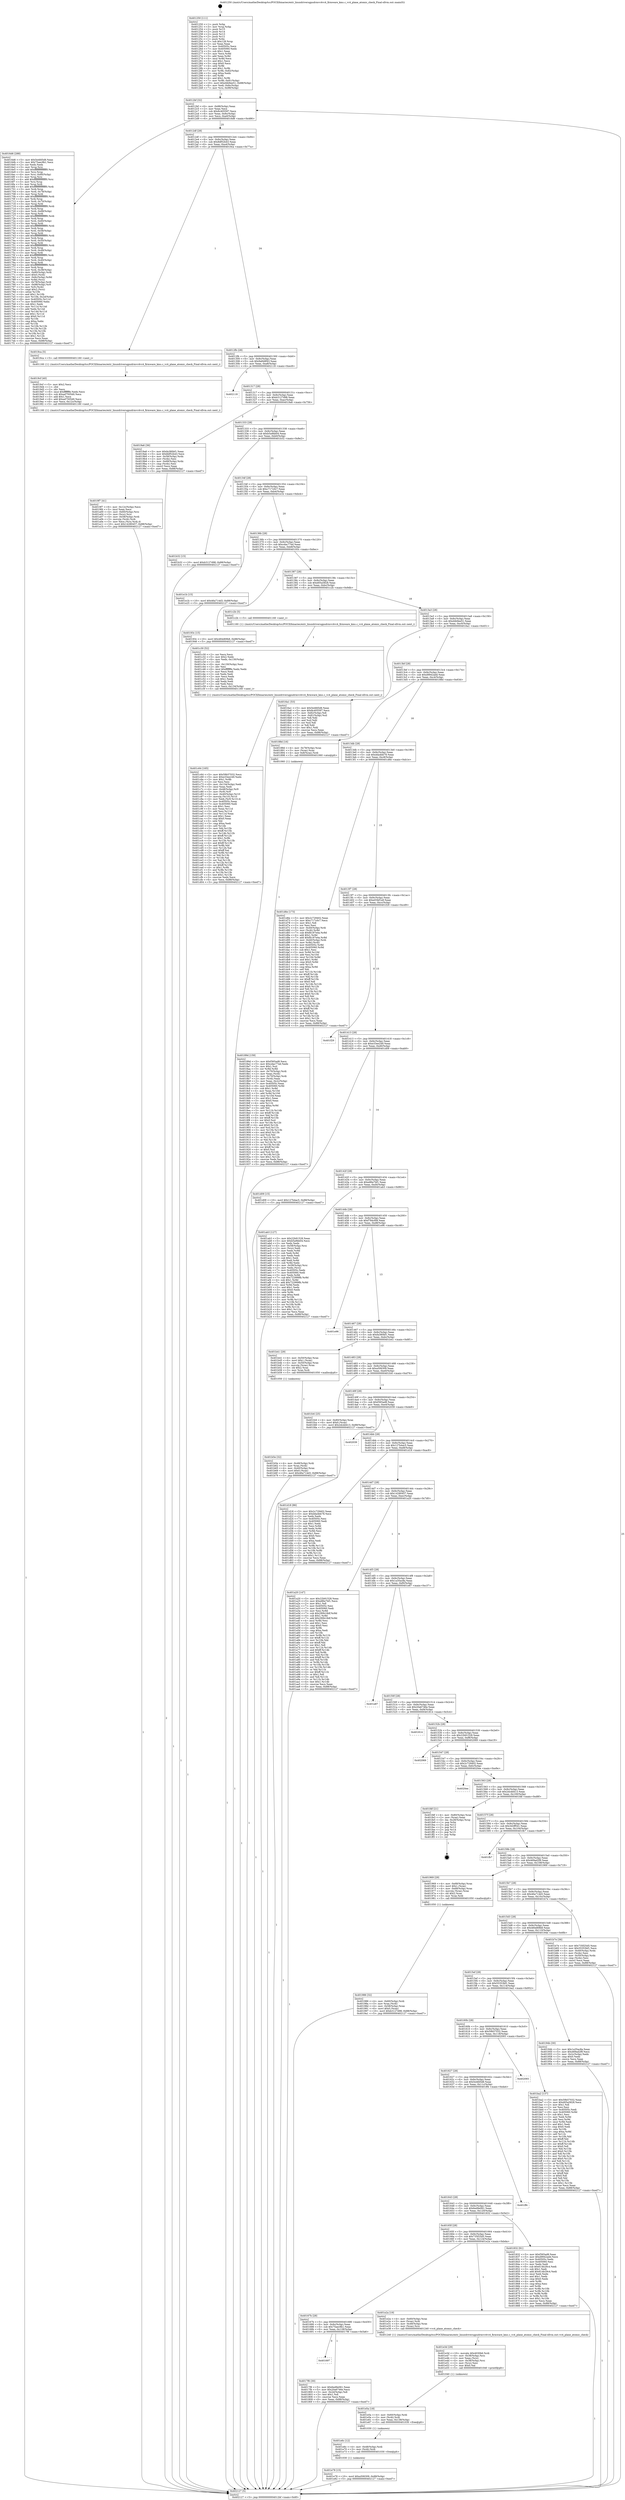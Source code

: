 digraph "0x401250" {
  label = "0x401250 (/mnt/c/Users/mathe/Desktop/tcc/POCII/binaries/extr_linuxdriversgpudrmvc4vc4_firmware_kms.c_vc4_plane_atomic_check_Final-ollvm.out::main(0))"
  labelloc = "t"
  node[shape=record]

  Entry [label="",width=0.3,height=0.3,shape=circle,fillcolor=black,style=filled]
  "0x4012bf" [label="{
     0x4012bf [32]\l
     | [instrs]\l
     &nbsp;&nbsp;0x4012bf \<+6\>: mov -0x88(%rbp),%eax\l
     &nbsp;&nbsp;0x4012c5 \<+2\>: mov %eax,%ecx\l
     &nbsp;&nbsp;0x4012c7 \<+6\>: sub $0x8c405597,%ecx\l
     &nbsp;&nbsp;0x4012cd \<+6\>: mov %eax,-0x9c(%rbp)\l
     &nbsp;&nbsp;0x4012d3 \<+6\>: mov %ecx,-0xa0(%rbp)\l
     &nbsp;&nbsp;0x4012d9 \<+6\>: je 00000000004016d6 \<main+0x486\>\l
  }"]
  "0x4016d6" [label="{
     0x4016d6 [288]\l
     | [instrs]\l
     &nbsp;&nbsp;0x4016d6 \<+5\>: mov $0x5e4fd5d8,%eax\l
     &nbsp;&nbsp;0x4016db \<+5\>: mov $0x75aec9b1,%ecx\l
     &nbsp;&nbsp;0x4016e0 \<+2\>: xor %edx,%edx\l
     &nbsp;&nbsp;0x4016e2 \<+3\>: mov %rsp,%rsi\l
     &nbsp;&nbsp;0x4016e5 \<+4\>: add $0xfffffffffffffff0,%rsi\l
     &nbsp;&nbsp;0x4016e9 \<+3\>: mov %rsi,%rsp\l
     &nbsp;&nbsp;0x4016ec \<+4\>: mov %rsi,-0x80(%rbp)\l
     &nbsp;&nbsp;0x4016f0 \<+3\>: mov %rsp,%rsi\l
     &nbsp;&nbsp;0x4016f3 \<+4\>: add $0xfffffffffffffff0,%rsi\l
     &nbsp;&nbsp;0x4016f7 \<+3\>: mov %rsi,%rsp\l
     &nbsp;&nbsp;0x4016fa \<+3\>: mov %rsp,%rdi\l
     &nbsp;&nbsp;0x4016fd \<+4\>: add $0xfffffffffffffff0,%rdi\l
     &nbsp;&nbsp;0x401701 \<+3\>: mov %rdi,%rsp\l
     &nbsp;&nbsp;0x401704 \<+4\>: mov %rdi,-0x78(%rbp)\l
     &nbsp;&nbsp;0x401708 \<+3\>: mov %rsp,%rdi\l
     &nbsp;&nbsp;0x40170b \<+4\>: add $0xfffffffffffffff0,%rdi\l
     &nbsp;&nbsp;0x40170f \<+3\>: mov %rdi,%rsp\l
     &nbsp;&nbsp;0x401712 \<+4\>: mov %rdi,-0x70(%rbp)\l
     &nbsp;&nbsp;0x401716 \<+3\>: mov %rsp,%rdi\l
     &nbsp;&nbsp;0x401719 \<+4\>: add $0xfffffffffffffff0,%rdi\l
     &nbsp;&nbsp;0x40171d \<+3\>: mov %rdi,%rsp\l
     &nbsp;&nbsp;0x401720 \<+4\>: mov %rdi,-0x68(%rbp)\l
     &nbsp;&nbsp;0x401724 \<+3\>: mov %rsp,%rdi\l
     &nbsp;&nbsp;0x401727 \<+4\>: add $0xfffffffffffffff0,%rdi\l
     &nbsp;&nbsp;0x40172b \<+3\>: mov %rdi,%rsp\l
     &nbsp;&nbsp;0x40172e \<+4\>: mov %rdi,-0x60(%rbp)\l
     &nbsp;&nbsp;0x401732 \<+3\>: mov %rsp,%rdi\l
     &nbsp;&nbsp;0x401735 \<+4\>: add $0xfffffffffffffff0,%rdi\l
     &nbsp;&nbsp;0x401739 \<+3\>: mov %rdi,%rsp\l
     &nbsp;&nbsp;0x40173c \<+4\>: mov %rdi,-0x58(%rbp)\l
     &nbsp;&nbsp;0x401740 \<+3\>: mov %rsp,%rdi\l
     &nbsp;&nbsp;0x401743 \<+4\>: add $0xfffffffffffffff0,%rdi\l
     &nbsp;&nbsp;0x401747 \<+3\>: mov %rdi,%rsp\l
     &nbsp;&nbsp;0x40174a \<+4\>: mov %rdi,-0x50(%rbp)\l
     &nbsp;&nbsp;0x40174e \<+3\>: mov %rsp,%rdi\l
     &nbsp;&nbsp;0x401751 \<+4\>: add $0xfffffffffffffff0,%rdi\l
     &nbsp;&nbsp;0x401755 \<+3\>: mov %rdi,%rsp\l
     &nbsp;&nbsp;0x401758 \<+4\>: mov %rdi,-0x48(%rbp)\l
     &nbsp;&nbsp;0x40175c \<+3\>: mov %rsp,%rdi\l
     &nbsp;&nbsp;0x40175f \<+4\>: add $0xfffffffffffffff0,%rdi\l
     &nbsp;&nbsp;0x401763 \<+3\>: mov %rdi,%rsp\l
     &nbsp;&nbsp;0x401766 \<+4\>: mov %rdi,-0x40(%rbp)\l
     &nbsp;&nbsp;0x40176a \<+3\>: mov %rsp,%rdi\l
     &nbsp;&nbsp;0x40176d \<+4\>: add $0xfffffffffffffff0,%rdi\l
     &nbsp;&nbsp;0x401771 \<+3\>: mov %rdi,%rsp\l
     &nbsp;&nbsp;0x401774 \<+4\>: mov %rdi,-0x38(%rbp)\l
     &nbsp;&nbsp;0x401778 \<+4\>: mov -0x80(%rbp),%rdi\l
     &nbsp;&nbsp;0x40177c \<+6\>: movl $0x0,(%rdi)\l
     &nbsp;&nbsp;0x401782 \<+7\>: mov -0x8c(%rbp),%r8d\l
     &nbsp;&nbsp;0x401789 \<+3\>: mov %r8d,(%rsi)\l
     &nbsp;&nbsp;0x40178c \<+4\>: mov -0x78(%rbp),%rdi\l
     &nbsp;&nbsp;0x401790 \<+7\>: mov -0x98(%rbp),%r9\l
     &nbsp;&nbsp;0x401797 \<+3\>: mov %r9,(%rdi)\l
     &nbsp;&nbsp;0x40179a \<+3\>: cmpl $0x2,(%rsi)\l
     &nbsp;&nbsp;0x40179d \<+4\>: setne %r10b\l
     &nbsp;&nbsp;0x4017a1 \<+4\>: and $0x1,%r10b\l
     &nbsp;&nbsp;0x4017a5 \<+4\>: mov %r10b,-0x2d(%rbp)\l
     &nbsp;&nbsp;0x4017a9 \<+8\>: mov 0x40505c,%r11d\l
     &nbsp;&nbsp;0x4017b1 \<+7\>: mov 0x405060,%ebx\l
     &nbsp;&nbsp;0x4017b8 \<+3\>: sub $0x1,%edx\l
     &nbsp;&nbsp;0x4017bb \<+3\>: mov %r11d,%r14d\l
     &nbsp;&nbsp;0x4017be \<+3\>: add %edx,%r14d\l
     &nbsp;&nbsp;0x4017c1 \<+4\>: imul %r14d,%r11d\l
     &nbsp;&nbsp;0x4017c5 \<+4\>: and $0x1,%r11d\l
     &nbsp;&nbsp;0x4017c9 \<+4\>: cmp $0x0,%r11d\l
     &nbsp;&nbsp;0x4017cd \<+4\>: sete %r10b\l
     &nbsp;&nbsp;0x4017d1 \<+3\>: cmp $0xa,%ebx\l
     &nbsp;&nbsp;0x4017d4 \<+4\>: setl %r15b\l
     &nbsp;&nbsp;0x4017d8 \<+3\>: mov %r10b,%r12b\l
     &nbsp;&nbsp;0x4017db \<+3\>: and %r15b,%r12b\l
     &nbsp;&nbsp;0x4017de \<+3\>: xor %r15b,%r10b\l
     &nbsp;&nbsp;0x4017e1 \<+3\>: or %r10b,%r12b\l
     &nbsp;&nbsp;0x4017e4 \<+4\>: test $0x1,%r12b\l
     &nbsp;&nbsp;0x4017e8 \<+3\>: cmovne %ecx,%eax\l
     &nbsp;&nbsp;0x4017eb \<+6\>: mov %eax,-0x88(%rbp)\l
     &nbsp;&nbsp;0x4017f1 \<+5\>: jmp 0000000000402127 \<main+0xed7\>\l
  }"]
  "0x4012df" [label="{
     0x4012df [28]\l
     | [instrs]\l
     &nbsp;&nbsp;0x4012df \<+5\>: jmp 00000000004012e4 \<main+0x94\>\l
     &nbsp;&nbsp;0x4012e4 \<+6\>: mov -0x9c(%rbp),%eax\l
     &nbsp;&nbsp;0x4012ea \<+5\>: sub $0x8df52b43,%eax\l
     &nbsp;&nbsp;0x4012ef \<+6\>: mov %eax,-0xa4(%rbp)\l
     &nbsp;&nbsp;0x4012f5 \<+6\>: je 00000000004019ca \<main+0x77a\>\l
  }"]
  Exit [label="",width=0.3,height=0.3,shape=circle,fillcolor=black,style=filled,peripheries=2]
  "0x4019ca" [label="{
     0x4019ca [5]\l
     | [instrs]\l
     &nbsp;&nbsp;0x4019ca \<+5\>: call 0000000000401160 \<next_i\>\l
     | [calls]\l
     &nbsp;&nbsp;0x401160 \{1\} (/mnt/c/Users/mathe/Desktop/tcc/POCII/binaries/extr_linuxdriversgpudrmvc4vc4_firmware_kms.c_vc4_plane_atomic_check_Final-ollvm.out::next_i)\l
  }"]
  "0x4012fb" [label="{
     0x4012fb [28]\l
     | [instrs]\l
     &nbsp;&nbsp;0x4012fb \<+5\>: jmp 0000000000401300 \<main+0xb0\>\l
     &nbsp;&nbsp;0x401300 \<+6\>: mov -0x9c(%rbp),%eax\l
     &nbsp;&nbsp;0x401306 \<+5\>: sub $0x9a848f43,%eax\l
     &nbsp;&nbsp;0x40130b \<+6\>: mov %eax,-0xa8(%rbp)\l
     &nbsp;&nbsp;0x401311 \<+6\>: je 0000000000402118 \<main+0xec8\>\l
  }"]
  "0x401e78" [label="{
     0x401e78 [15]\l
     | [instrs]\l
     &nbsp;&nbsp;0x401e78 \<+10\>: movl $0xa506309,-0x88(%rbp)\l
     &nbsp;&nbsp;0x401e82 \<+5\>: jmp 0000000000402127 \<main+0xed7\>\l
  }"]
  "0x402118" [label="{
     0x402118\l
  }", style=dashed]
  "0x401317" [label="{
     0x401317 [28]\l
     | [instrs]\l
     &nbsp;&nbsp;0x401317 \<+5\>: jmp 000000000040131c \<main+0xcc\>\l
     &nbsp;&nbsp;0x40131c \<+6\>: mov -0x9c(%rbp),%eax\l
     &nbsp;&nbsp;0x401322 \<+5\>: sub $0xb3127d98,%eax\l
     &nbsp;&nbsp;0x401327 \<+6\>: mov %eax,-0xac(%rbp)\l
     &nbsp;&nbsp;0x40132d \<+6\>: je 00000000004019a6 \<main+0x756\>\l
  }"]
  "0x401e6c" [label="{
     0x401e6c [12]\l
     | [instrs]\l
     &nbsp;&nbsp;0x401e6c \<+4\>: mov -0x48(%rbp),%rdi\l
     &nbsp;&nbsp;0x401e70 \<+3\>: mov (%rdi),%rdi\l
     &nbsp;&nbsp;0x401e73 \<+5\>: call 0000000000401030 \<free@plt\>\l
     | [calls]\l
     &nbsp;&nbsp;0x401030 \{1\} (unknown)\l
  }"]
  "0x4019a6" [label="{
     0x4019a6 [36]\l
     | [instrs]\l
     &nbsp;&nbsp;0x4019a6 \<+5\>: mov $0xfa380bf1,%eax\l
     &nbsp;&nbsp;0x4019ab \<+5\>: mov $0x8df52b43,%ecx\l
     &nbsp;&nbsp;0x4019b0 \<+4\>: mov -0x58(%rbp),%rdx\l
     &nbsp;&nbsp;0x4019b4 \<+2\>: mov (%rdx),%esi\l
     &nbsp;&nbsp;0x4019b6 \<+4\>: mov -0x68(%rbp),%rdx\l
     &nbsp;&nbsp;0x4019ba \<+2\>: cmp (%rdx),%esi\l
     &nbsp;&nbsp;0x4019bc \<+3\>: cmovl %ecx,%eax\l
     &nbsp;&nbsp;0x4019bf \<+6\>: mov %eax,-0x88(%rbp)\l
     &nbsp;&nbsp;0x4019c5 \<+5\>: jmp 0000000000402127 \<main+0xed7\>\l
  }"]
  "0x401333" [label="{
     0x401333 [28]\l
     | [instrs]\l
     &nbsp;&nbsp;0x401333 \<+5\>: jmp 0000000000401338 \<main+0xe8\>\l
     &nbsp;&nbsp;0x401338 \<+6\>: mov -0x9c(%rbp),%eax\l
     &nbsp;&nbsp;0x40133e \<+5\>: sub $0xb5a9bb04,%eax\l
     &nbsp;&nbsp;0x401343 \<+6\>: mov %eax,-0xb0(%rbp)\l
     &nbsp;&nbsp;0x401349 \<+6\>: je 0000000000401b32 \<main+0x8e2\>\l
  }"]
  "0x401e5a" [label="{
     0x401e5a [18]\l
     | [instrs]\l
     &nbsp;&nbsp;0x401e5a \<+4\>: mov -0x60(%rbp),%rdi\l
     &nbsp;&nbsp;0x401e5e \<+3\>: mov (%rdi),%rdi\l
     &nbsp;&nbsp;0x401e61 \<+6\>: mov %eax,-0x138(%rbp)\l
     &nbsp;&nbsp;0x401e67 \<+5\>: call 0000000000401030 \<free@plt\>\l
     | [calls]\l
     &nbsp;&nbsp;0x401030 \{1\} (unknown)\l
  }"]
  "0x401b32" [label="{
     0x401b32 [15]\l
     | [instrs]\l
     &nbsp;&nbsp;0x401b32 \<+10\>: movl $0xb3127d98,-0x88(%rbp)\l
     &nbsp;&nbsp;0x401b3c \<+5\>: jmp 0000000000402127 \<main+0xed7\>\l
  }"]
  "0x40134f" [label="{
     0x40134f [28]\l
     | [instrs]\l
     &nbsp;&nbsp;0x40134f \<+5\>: jmp 0000000000401354 \<main+0x104\>\l
     &nbsp;&nbsp;0x401354 \<+6\>: mov -0x9c(%rbp),%eax\l
     &nbsp;&nbsp;0x40135a \<+5\>: sub $0xc717c0c7,%eax\l
     &nbsp;&nbsp;0x40135f \<+6\>: mov %eax,-0xb4(%rbp)\l
     &nbsp;&nbsp;0x401365 \<+6\>: je 0000000000401e1b \<main+0xbcb\>\l
  }"]
  "0x401e3d" [label="{
     0x401e3d [29]\l
     | [instrs]\l
     &nbsp;&nbsp;0x401e3d \<+10\>: movabs $0x4030b6,%rdi\l
     &nbsp;&nbsp;0x401e47 \<+4\>: mov -0x38(%rbp),%rsi\l
     &nbsp;&nbsp;0x401e4b \<+2\>: mov %eax,(%rsi)\l
     &nbsp;&nbsp;0x401e4d \<+4\>: mov -0x38(%rbp),%rsi\l
     &nbsp;&nbsp;0x401e51 \<+2\>: mov (%rsi),%esi\l
     &nbsp;&nbsp;0x401e53 \<+2\>: mov $0x0,%al\l
     &nbsp;&nbsp;0x401e55 \<+5\>: call 0000000000401040 \<printf@plt\>\l
     | [calls]\l
     &nbsp;&nbsp;0x401040 \{1\} (unknown)\l
  }"]
  "0x401e1b" [label="{
     0x401e1b [15]\l
     | [instrs]\l
     &nbsp;&nbsp;0x401e1b \<+10\>: movl $0x46a714d3,-0x88(%rbp)\l
     &nbsp;&nbsp;0x401e25 \<+5\>: jmp 0000000000402127 \<main+0xed7\>\l
  }"]
  "0x40136b" [label="{
     0x40136b [28]\l
     | [instrs]\l
     &nbsp;&nbsp;0x40136b \<+5\>: jmp 0000000000401370 \<main+0x120\>\l
     &nbsp;&nbsp;0x401370 \<+6\>: mov -0x9c(%rbp),%eax\l
     &nbsp;&nbsp;0x401376 \<+5\>: sub $0xcdac77ed,%eax\l
     &nbsp;&nbsp;0x40137b \<+6\>: mov %eax,-0xb8(%rbp)\l
     &nbsp;&nbsp;0x401381 \<+6\>: je 000000000040193c \<main+0x6ec\>\l
  }"]
  "0x401c64" [label="{
     0x401c64 [165]\l
     | [instrs]\l
     &nbsp;&nbsp;0x401c64 \<+5\>: mov $0x59b57032,%ecx\l
     &nbsp;&nbsp;0x401c69 \<+5\>: mov $0xe33ee249,%edx\l
     &nbsp;&nbsp;0x401c6e \<+3\>: mov $0x1,%r8b\l
     &nbsp;&nbsp;0x401c71 \<+2\>: xor %esi,%esi\l
     &nbsp;&nbsp;0x401c73 \<+6\>: mov -0x134(%rbp),%edi\l
     &nbsp;&nbsp;0x401c79 \<+3\>: imul %eax,%edi\l
     &nbsp;&nbsp;0x401c7c \<+4\>: mov -0x48(%rbp),%r9\l
     &nbsp;&nbsp;0x401c80 \<+3\>: mov (%r9),%r9\l
     &nbsp;&nbsp;0x401c83 \<+4\>: mov -0x40(%rbp),%r10\l
     &nbsp;&nbsp;0x401c87 \<+3\>: movslq (%r10),%r10\l
     &nbsp;&nbsp;0x401c8a \<+4\>: mov %edi,(%r9,%r10,4)\l
     &nbsp;&nbsp;0x401c8e \<+7\>: mov 0x40505c,%eax\l
     &nbsp;&nbsp;0x401c95 \<+7\>: mov 0x405060,%edi\l
     &nbsp;&nbsp;0x401c9c \<+3\>: sub $0x1,%esi\l
     &nbsp;&nbsp;0x401c9f \<+3\>: mov %eax,%r11d\l
     &nbsp;&nbsp;0x401ca2 \<+3\>: add %esi,%r11d\l
     &nbsp;&nbsp;0x401ca5 \<+4\>: imul %r11d,%eax\l
     &nbsp;&nbsp;0x401ca9 \<+3\>: and $0x1,%eax\l
     &nbsp;&nbsp;0x401cac \<+3\>: cmp $0x0,%eax\l
     &nbsp;&nbsp;0x401caf \<+3\>: sete %bl\l
     &nbsp;&nbsp;0x401cb2 \<+3\>: cmp $0xa,%edi\l
     &nbsp;&nbsp;0x401cb5 \<+4\>: setl %r14b\l
     &nbsp;&nbsp;0x401cb9 \<+3\>: mov %bl,%r15b\l
     &nbsp;&nbsp;0x401cbc \<+4\>: xor $0xff,%r15b\l
     &nbsp;&nbsp;0x401cc0 \<+3\>: mov %r14b,%r12b\l
     &nbsp;&nbsp;0x401cc3 \<+4\>: xor $0xff,%r12b\l
     &nbsp;&nbsp;0x401cc7 \<+4\>: xor $0x1,%r8b\l
     &nbsp;&nbsp;0x401ccb \<+3\>: mov %r15b,%r13b\l
     &nbsp;&nbsp;0x401cce \<+4\>: and $0xff,%r13b\l
     &nbsp;&nbsp;0x401cd2 \<+3\>: and %r8b,%bl\l
     &nbsp;&nbsp;0x401cd5 \<+3\>: mov %r12b,%al\l
     &nbsp;&nbsp;0x401cd8 \<+2\>: and $0xff,%al\l
     &nbsp;&nbsp;0x401cda \<+3\>: and %r8b,%r14b\l
     &nbsp;&nbsp;0x401cdd \<+3\>: or %bl,%r13b\l
     &nbsp;&nbsp;0x401ce0 \<+3\>: or %r14b,%al\l
     &nbsp;&nbsp;0x401ce3 \<+3\>: xor %al,%r13b\l
     &nbsp;&nbsp;0x401ce6 \<+3\>: or %r12b,%r15b\l
     &nbsp;&nbsp;0x401ce9 \<+4\>: xor $0xff,%r15b\l
     &nbsp;&nbsp;0x401ced \<+4\>: or $0x1,%r8b\l
     &nbsp;&nbsp;0x401cf1 \<+3\>: and %r8b,%r15b\l
     &nbsp;&nbsp;0x401cf4 \<+3\>: or %r15b,%r13b\l
     &nbsp;&nbsp;0x401cf7 \<+4\>: test $0x1,%r13b\l
     &nbsp;&nbsp;0x401cfb \<+3\>: cmovne %edx,%ecx\l
     &nbsp;&nbsp;0x401cfe \<+6\>: mov %ecx,-0x88(%rbp)\l
     &nbsp;&nbsp;0x401d04 \<+5\>: jmp 0000000000402127 \<main+0xed7\>\l
  }"]
  "0x40193c" [label="{
     0x40193c [15]\l
     | [instrs]\l
     &nbsp;&nbsp;0x40193c \<+10\>: movl $0x484d69b8,-0x88(%rbp)\l
     &nbsp;&nbsp;0x401946 \<+5\>: jmp 0000000000402127 \<main+0xed7\>\l
  }"]
  "0x401387" [label="{
     0x401387 [28]\l
     | [instrs]\l
     &nbsp;&nbsp;0x401387 \<+5\>: jmp 000000000040138c \<main+0x13c\>\l
     &nbsp;&nbsp;0x40138c \<+6\>: mov -0x9c(%rbp),%eax\l
     &nbsp;&nbsp;0x401392 \<+5\>: sub $0xd05a5828,%eax\l
     &nbsp;&nbsp;0x401397 \<+6\>: mov %eax,-0xbc(%rbp)\l
     &nbsp;&nbsp;0x40139d \<+6\>: je 0000000000401c2b \<main+0x9db\>\l
  }"]
  "0x401c30" [label="{
     0x401c30 [52]\l
     | [instrs]\l
     &nbsp;&nbsp;0x401c30 \<+2\>: xor %ecx,%ecx\l
     &nbsp;&nbsp;0x401c32 \<+5\>: mov $0x2,%edx\l
     &nbsp;&nbsp;0x401c37 \<+6\>: mov %edx,-0x130(%rbp)\l
     &nbsp;&nbsp;0x401c3d \<+1\>: cltd\l
     &nbsp;&nbsp;0x401c3e \<+6\>: mov -0x130(%rbp),%esi\l
     &nbsp;&nbsp;0x401c44 \<+2\>: idiv %esi\l
     &nbsp;&nbsp;0x401c46 \<+6\>: imul $0xfffffffe,%edx,%edx\l
     &nbsp;&nbsp;0x401c4c \<+2\>: mov %ecx,%edi\l
     &nbsp;&nbsp;0x401c4e \<+2\>: sub %edx,%edi\l
     &nbsp;&nbsp;0x401c50 \<+2\>: mov %ecx,%edx\l
     &nbsp;&nbsp;0x401c52 \<+3\>: sub $0x1,%edx\l
     &nbsp;&nbsp;0x401c55 \<+2\>: add %edx,%edi\l
     &nbsp;&nbsp;0x401c57 \<+2\>: sub %edi,%ecx\l
     &nbsp;&nbsp;0x401c59 \<+6\>: mov %ecx,-0x134(%rbp)\l
     &nbsp;&nbsp;0x401c5f \<+5\>: call 0000000000401160 \<next_i\>\l
     | [calls]\l
     &nbsp;&nbsp;0x401160 \{1\} (/mnt/c/Users/mathe/Desktop/tcc/POCII/binaries/extr_linuxdriversgpudrmvc4vc4_firmware_kms.c_vc4_plane_atomic_check_Final-ollvm.out::next_i)\l
  }"]
  "0x401c2b" [label="{
     0x401c2b [5]\l
     | [instrs]\l
     &nbsp;&nbsp;0x401c2b \<+5\>: call 0000000000401160 \<next_i\>\l
     | [calls]\l
     &nbsp;&nbsp;0x401160 \{1\} (/mnt/c/Users/mathe/Desktop/tcc/POCII/binaries/extr_linuxdriversgpudrmvc4vc4_firmware_kms.c_vc4_plane_atomic_check_Final-ollvm.out::next_i)\l
  }"]
  "0x4013a3" [label="{
     0x4013a3 [28]\l
     | [instrs]\l
     &nbsp;&nbsp;0x4013a3 \<+5\>: jmp 00000000004013a8 \<main+0x158\>\l
     &nbsp;&nbsp;0x4013a8 \<+6\>: mov -0x9c(%rbp),%eax\l
     &nbsp;&nbsp;0x4013ae \<+5\>: sub $0xd4b9ee51,%eax\l
     &nbsp;&nbsp;0x4013b3 \<+6\>: mov %eax,-0xc0(%rbp)\l
     &nbsp;&nbsp;0x4013b9 \<+6\>: je 00000000004016a1 \<main+0x451\>\l
  }"]
  "0x401b5e" [label="{
     0x401b5e [32]\l
     | [instrs]\l
     &nbsp;&nbsp;0x401b5e \<+4\>: mov -0x48(%rbp),%rdi\l
     &nbsp;&nbsp;0x401b62 \<+3\>: mov %rax,(%rdi)\l
     &nbsp;&nbsp;0x401b65 \<+4\>: mov -0x40(%rbp),%rax\l
     &nbsp;&nbsp;0x401b69 \<+6\>: movl $0x0,(%rax)\l
     &nbsp;&nbsp;0x401b6f \<+10\>: movl $0x46a714d3,-0x88(%rbp)\l
     &nbsp;&nbsp;0x401b79 \<+5\>: jmp 0000000000402127 \<main+0xed7\>\l
  }"]
  "0x4016a1" [label="{
     0x4016a1 [53]\l
     | [instrs]\l
     &nbsp;&nbsp;0x4016a1 \<+5\>: mov $0x5e4fd5d8,%eax\l
     &nbsp;&nbsp;0x4016a6 \<+5\>: mov $0x8c405597,%ecx\l
     &nbsp;&nbsp;0x4016ab \<+6\>: mov -0x82(%rbp),%dl\l
     &nbsp;&nbsp;0x4016b1 \<+7\>: mov -0x81(%rbp),%sil\l
     &nbsp;&nbsp;0x4016b8 \<+3\>: mov %dl,%dil\l
     &nbsp;&nbsp;0x4016bb \<+3\>: and %sil,%dil\l
     &nbsp;&nbsp;0x4016be \<+3\>: xor %sil,%dl\l
     &nbsp;&nbsp;0x4016c1 \<+3\>: or %dl,%dil\l
     &nbsp;&nbsp;0x4016c4 \<+4\>: test $0x1,%dil\l
     &nbsp;&nbsp;0x4016c8 \<+3\>: cmovne %ecx,%eax\l
     &nbsp;&nbsp;0x4016cb \<+6\>: mov %eax,-0x88(%rbp)\l
     &nbsp;&nbsp;0x4016d1 \<+5\>: jmp 0000000000402127 \<main+0xed7\>\l
  }"]
  "0x4013bf" [label="{
     0x4013bf [28]\l
     | [instrs]\l
     &nbsp;&nbsp;0x4013bf \<+5\>: jmp 00000000004013c4 \<main+0x174\>\l
     &nbsp;&nbsp;0x4013c4 \<+6\>: mov -0x9c(%rbp),%eax\l
     &nbsp;&nbsp;0x4013ca \<+5\>: sub $0xd9942add,%eax\l
     &nbsp;&nbsp;0x4013cf \<+6\>: mov %eax,-0xc4(%rbp)\l
     &nbsp;&nbsp;0x4013d5 \<+6\>: je 000000000040188d \<main+0x63d\>\l
  }"]
  "0x402127" [label="{
     0x402127 [5]\l
     | [instrs]\l
     &nbsp;&nbsp;0x402127 \<+5\>: jmp 00000000004012bf \<main+0x6f\>\l
  }"]
  "0x401250" [label="{
     0x401250 [111]\l
     | [instrs]\l
     &nbsp;&nbsp;0x401250 \<+1\>: push %rbp\l
     &nbsp;&nbsp;0x401251 \<+3\>: mov %rsp,%rbp\l
     &nbsp;&nbsp;0x401254 \<+2\>: push %r15\l
     &nbsp;&nbsp;0x401256 \<+2\>: push %r14\l
     &nbsp;&nbsp;0x401258 \<+2\>: push %r13\l
     &nbsp;&nbsp;0x40125a \<+2\>: push %r12\l
     &nbsp;&nbsp;0x40125c \<+1\>: push %rbx\l
     &nbsp;&nbsp;0x40125d \<+7\>: sub $0x128,%rsp\l
     &nbsp;&nbsp;0x401264 \<+2\>: xor %eax,%eax\l
     &nbsp;&nbsp;0x401266 \<+7\>: mov 0x40505c,%ecx\l
     &nbsp;&nbsp;0x40126d \<+7\>: mov 0x405060,%edx\l
     &nbsp;&nbsp;0x401274 \<+3\>: sub $0x1,%eax\l
     &nbsp;&nbsp;0x401277 \<+3\>: mov %ecx,%r8d\l
     &nbsp;&nbsp;0x40127a \<+3\>: add %eax,%r8d\l
     &nbsp;&nbsp;0x40127d \<+4\>: imul %r8d,%ecx\l
     &nbsp;&nbsp;0x401281 \<+3\>: and $0x1,%ecx\l
     &nbsp;&nbsp;0x401284 \<+3\>: cmp $0x0,%ecx\l
     &nbsp;&nbsp;0x401287 \<+4\>: sete %r9b\l
     &nbsp;&nbsp;0x40128b \<+4\>: and $0x1,%r9b\l
     &nbsp;&nbsp;0x40128f \<+7\>: mov %r9b,-0x82(%rbp)\l
     &nbsp;&nbsp;0x401296 \<+3\>: cmp $0xa,%edx\l
     &nbsp;&nbsp;0x401299 \<+4\>: setl %r9b\l
     &nbsp;&nbsp;0x40129d \<+4\>: and $0x1,%r9b\l
     &nbsp;&nbsp;0x4012a1 \<+7\>: mov %r9b,-0x81(%rbp)\l
     &nbsp;&nbsp;0x4012a8 \<+10\>: movl $0xd4b9ee51,-0x88(%rbp)\l
     &nbsp;&nbsp;0x4012b2 \<+6\>: mov %edi,-0x8c(%rbp)\l
     &nbsp;&nbsp;0x4012b8 \<+7\>: mov %rsi,-0x98(%rbp)\l
  }"]
  "0x4019f7" [label="{
     0x4019f7 [41]\l
     | [instrs]\l
     &nbsp;&nbsp;0x4019f7 \<+6\>: mov -0x12c(%rbp),%ecx\l
     &nbsp;&nbsp;0x4019fd \<+3\>: imul %eax,%ecx\l
     &nbsp;&nbsp;0x401a00 \<+4\>: mov -0x60(%rbp),%rsi\l
     &nbsp;&nbsp;0x401a04 \<+3\>: mov (%rsi),%rsi\l
     &nbsp;&nbsp;0x401a07 \<+4\>: mov -0x58(%rbp),%rdi\l
     &nbsp;&nbsp;0x401a0b \<+3\>: movslq (%rdi),%rdi\l
     &nbsp;&nbsp;0x401a0e \<+3\>: mov %ecx,(%rsi,%rdi,4)\l
     &nbsp;&nbsp;0x401a11 \<+10\>: movl $0x14280457,-0x88(%rbp)\l
     &nbsp;&nbsp;0x401a1b \<+5\>: jmp 0000000000402127 \<main+0xed7\>\l
  }"]
  "0x4019cf" [label="{
     0x4019cf [40]\l
     | [instrs]\l
     &nbsp;&nbsp;0x4019cf \<+5\>: mov $0x2,%ecx\l
     &nbsp;&nbsp;0x4019d4 \<+1\>: cltd\l
     &nbsp;&nbsp;0x4019d5 \<+2\>: idiv %ecx\l
     &nbsp;&nbsp;0x4019d7 \<+6\>: imul $0xfffffffe,%edx,%ecx\l
     &nbsp;&nbsp;0x4019dd \<+6\>: sub $0xad7505d0,%ecx\l
     &nbsp;&nbsp;0x4019e3 \<+3\>: add $0x1,%ecx\l
     &nbsp;&nbsp;0x4019e6 \<+6\>: add $0xad7505d0,%ecx\l
     &nbsp;&nbsp;0x4019ec \<+6\>: mov %ecx,-0x12c(%rbp)\l
     &nbsp;&nbsp;0x4019f2 \<+5\>: call 0000000000401160 \<next_i\>\l
     | [calls]\l
     &nbsp;&nbsp;0x401160 \{1\} (/mnt/c/Users/mathe/Desktop/tcc/POCII/binaries/extr_linuxdriversgpudrmvc4vc4_firmware_kms.c_vc4_plane_atomic_check_Final-ollvm.out::next_i)\l
  }"]
  "0x40188d" [label="{
     0x40188d [16]\l
     | [instrs]\l
     &nbsp;&nbsp;0x40188d \<+4\>: mov -0x78(%rbp),%rax\l
     &nbsp;&nbsp;0x401891 \<+3\>: mov (%rax),%rax\l
     &nbsp;&nbsp;0x401894 \<+4\>: mov 0x8(%rax),%rdi\l
     &nbsp;&nbsp;0x401898 \<+5\>: call 0000000000401060 \<atoi@plt\>\l
     | [calls]\l
     &nbsp;&nbsp;0x401060 \{1\} (unknown)\l
  }"]
  "0x4013db" [label="{
     0x4013db [28]\l
     | [instrs]\l
     &nbsp;&nbsp;0x4013db \<+5\>: jmp 00000000004013e0 \<main+0x190\>\l
     &nbsp;&nbsp;0x4013e0 \<+6\>: mov -0x9c(%rbp),%eax\l
     &nbsp;&nbsp;0x4013e6 \<+5\>: sub $0xdda4bb78,%eax\l
     &nbsp;&nbsp;0x4013eb \<+6\>: mov %eax,-0xc8(%rbp)\l
     &nbsp;&nbsp;0x4013f1 \<+6\>: je 0000000000401d6e \<main+0xb1e\>\l
  }"]
  "0x401986" [label="{
     0x401986 [32]\l
     | [instrs]\l
     &nbsp;&nbsp;0x401986 \<+4\>: mov -0x60(%rbp),%rdi\l
     &nbsp;&nbsp;0x40198a \<+3\>: mov %rax,(%rdi)\l
     &nbsp;&nbsp;0x40198d \<+4\>: mov -0x58(%rbp),%rax\l
     &nbsp;&nbsp;0x401991 \<+6\>: movl $0x0,(%rax)\l
     &nbsp;&nbsp;0x401997 \<+10\>: movl $0xb3127d98,-0x88(%rbp)\l
     &nbsp;&nbsp;0x4019a1 \<+5\>: jmp 0000000000402127 \<main+0xed7\>\l
  }"]
  "0x401d6e" [label="{
     0x401d6e [173]\l
     | [instrs]\l
     &nbsp;&nbsp;0x401d6e \<+5\>: mov $0x2c729402,%eax\l
     &nbsp;&nbsp;0x401d73 \<+5\>: mov $0xc717c0c7,%ecx\l
     &nbsp;&nbsp;0x401d78 \<+2\>: mov $0x1,%dl\l
     &nbsp;&nbsp;0x401d7a \<+2\>: xor %esi,%esi\l
     &nbsp;&nbsp;0x401d7c \<+4\>: mov -0x40(%rbp),%rdi\l
     &nbsp;&nbsp;0x401d80 \<+3\>: mov (%rdi),%r8d\l
     &nbsp;&nbsp;0x401d83 \<+7\>: sub $0xfb187e4a,%r8d\l
     &nbsp;&nbsp;0x401d8a \<+4\>: add $0x1,%r8d\l
     &nbsp;&nbsp;0x401d8e \<+7\>: add $0xfb187e4a,%r8d\l
     &nbsp;&nbsp;0x401d95 \<+4\>: mov -0x40(%rbp),%rdi\l
     &nbsp;&nbsp;0x401d99 \<+3\>: mov %r8d,(%rdi)\l
     &nbsp;&nbsp;0x401d9c \<+8\>: mov 0x40505c,%r8d\l
     &nbsp;&nbsp;0x401da4 \<+8\>: mov 0x405060,%r9d\l
     &nbsp;&nbsp;0x401dac \<+3\>: sub $0x1,%esi\l
     &nbsp;&nbsp;0x401daf \<+3\>: mov %r8d,%r10d\l
     &nbsp;&nbsp;0x401db2 \<+3\>: add %esi,%r10d\l
     &nbsp;&nbsp;0x401db5 \<+4\>: imul %r10d,%r8d\l
     &nbsp;&nbsp;0x401db9 \<+4\>: and $0x1,%r8d\l
     &nbsp;&nbsp;0x401dbd \<+4\>: cmp $0x0,%r8d\l
     &nbsp;&nbsp;0x401dc1 \<+4\>: sete %r11b\l
     &nbsp;&nbsp;0x401dc5 \<+4\>: cmp $0xa,%r9d\l
     &nbsp;&nbsp;0x401dc9 \<+3\>: setl %bl\l
     &nbsp;&nbsp;0x401dcc \<+3\>: mov %r11b,%r14b\l
     &nbsp;&nbsp;0x401dcf \<+4\>: xor $0xff,%r14b\l
     &nbsp;&nbsp;0x401dd3 \<+3\>: mov %bl,%r15b\l
     &nbsp;&nbsp;0x401dd6 \<+4\>: xor $0xff,%r15b\l
     &nbsp;&nbsp;0x401dda \<+3\>: xor $0x0,%dl\l
     &nbsp;&nbsp;0x401ddd \<+3\>: mov %r14b,%r12b\l
     &nbsp;&nbsp;0x401de0 \<+4\>: and $0x0,%r12b\l
     &nbsp;&nbsp;0x401de4 \<+3\>: and %dl,%r11b\l
     &nbsp;&nbsp;0x401de7 \<+3\>: mov %r15b,%r13b\l
     &nbsp;&nbsp;0x401dea \<+4\>: and $0x0,%r13b\l
     &nbsp;&nbsp;0x401dee \<+2\>: and %dl,%bl\l
     &nbsp;&nbsp;0x401df0 \<+3\>: or %r11b,%r12b\l
     &nbsp;&nbsp;0x401df3 \<+3\>: or %bl,%r13b\l
     &nbsp;&nbsp;0x401df6 \<+3\>: xor %r13b,%r12b\l
     &nbsp;&nbsp;0x401df9 \<+3\>: or %r15b,%r14b\l
     &nbsp;&nbsp;0x401dfc \<+4\>: xor $0xff,%r14b\l
     &nbsp;&nbsp;0x401e00 \<+3\>: or $0x0,%dl\l
     &nbsp;&nbsp;0x401e03 \<+3\>: and %dl,%r14b\l
     &nbsp;&nbsp;0x401e06 \<+3\>: or %r14b,%r12b\l
     &nbsp;&nbsp;0x401e09 \<+4\>: test $0x1,%r12b\l
     &nbsp;&nbsp;0x401e0d \<+3\>: cmovne %ecx,%eax\l
     &nbsp;&nbsp;0x401e10 \<+6\>: mov %eax,-0x88(%rbp)\l
     &nbsp;&nbsp;0x401e16 \<+5\>: jmp 0000000000402127 \<main+0xed7\>\l
  }"]
  "0x4013f7" [label="{
     0x4013f7 [28]\l
     | [instrs]\l
     &nbsp;&nbsp;0x4013f7 \<+5\>: jmp 00000000004013fc \<main+0x1ac\>\l
     &nbsp;&nbsp;0x4013fc \<+6\>: mov -0x9c(%rbp),%eax\l
     &nbsp;&nbsp;0x401402 \<+5\>: sub $0xe03bf1a9,%eax\l
     &nbsp;&nbsp;0x401407 \<+6\>: mov %eax,-0xcc(%rbp)\l
     &nbsp;&nbsp;0x40140d \<+6\>: je 0000000000401f29 \<main+0xcd9\>\l
  }"]
  "0x40189d" [label="{
     0x40189d [159]\l
     | [instrs]\l
     &nbsp;&nbsp;0x40189d \<+5\>: mov $0xf365ad8,%ecx\l
     &nbsp;&nbsp;0x4018a2 \<+5\>: mov $0xcdac77ed,%edx\l
     &nbsp;&nbsp;0x4018a7 \<+3\>: mov $0x1,%sil\l
     &nbsp;&nbsp;0x4018aa \<+3\>: xor %r8d,%r8d\l
     &nbsp;&nbsp;0x4018ad \<+4\>: mov -0x70(%rbp),%rdi\l
     &nbsp;&nbsp;0x4018b1 \<+2\>: mov %eax,(%rdi)\l
     &nbsp;&nbsp;0x4018b3 \<+4\>: mov -0x70(%rbp),%rdi\l
     &nbsp;&nbsp;0x4018b7 \<+2\>: mov (%rdi),%eax\l
     &nbsp;&nbsp;0x4018b9 \<+3\>: mov %eax,-0x2c(%rbp)\l
     &nbsp;&nbsp;0x4018bc \<+7\>: mov 0x40505c,%eax\l
     &nbsp;&nbsp;0x4018c3 \<+8\>: mov 0x405060,%r9d\l
     &nbsp;&nbsp;0x4018cb \<+4\>: sub $0x1,%r8d\l
     &nbsp;&nbsp;0x4018cf \<+3\>: mov %eax,%r10d\l
     &nbsp;&nbsp;0x4018d2 \<+3\>: add %r8d,%r10d\l
     &nbsp;&nbsp;0x4018d5 \<+4\>: imul %r10d,%eax\l
     &nbsp;&nbsp;0x4018d9 \<+3\>: and $0x1,%eax\l
     &nbsp;&nbsp;0x4018dc \<+3\>: cmp $0x0,%eax\l
     &nbsp;&nbsp;0x4018df \<+4\>: sete %r11b\l
     &nbsp;&nbsp;0x4018e3 \<+4\>: cmp $0xa,%r9d\l
     &nbsp;&nbsp;0x4018e7 \<+3\>: setl %bl\l
     &nbsp;&nbsp;0x4018ea \<+3\>: mov %r11b,%r14b\l
     &nbsp;&nbsp;0x4018ed \<+4\>: xor $0xff,%r14b\l
     &nbsp;&nbsp;0x4018f1 \<+3\>: mov %bl,%r15b\l
     &nbsp;&nbsp;0x4018f4 \<+4\>: xor $0xff,%r15b\l
     &nbsp;&nbsp;0x4018f8 \<+4\>: xor $0x0,%sil\l
     &nbsp;&nbsp;0x4018fc \<+3\>: mov %r14b,%r12b\l
     &nbsp;&nbsp;0x4018ff \<+4\>: and $0x0,%r12b\l
     &nbsp;&nbsp;0x401903 \<+3\>: and %sil,%r11b\l
     &nbsp;&nbsp;0x401906 \<+3\>: mov %r15b,%r13b\l
     &nbsp;&nbsp;0x401909 \<+4\>: and $0x0,%r13b\l
     &nbsp;&nbsp;0x40190d \<+3\>: and %sil,%bl\l
     &nbsp;&nbsp;0x401910 \<+3\>: or %r11b,%r12b\l
     &nbsp;&nbsp;0x401913 \<+3\>: or %bl,%r13b\l
     &nbsp;&nbsp;0x401916 \<+3\>: xor %r13b,%r12b\l
     &nbsp;&nbsp;0x401919 \<+3\>: or %r15b,%r14b\l
     &nbsp;&nbsp;0x40191c \<+4\>: xor $0xff,%r14b\l
     &nbsp;&nbsp;0x401920 \<+4\>: or $0x0,%sil\l
     &nbsp;&nbsp;0x401924 \<+3\>: and %sil,%r14b\l
     &nbsp;&nbsp;0x401927 \<+3\>: or %r14b,%r12b\l
     &nbsp;&nbsp;0x40192a \<+4\>: test $0x1,%r12b\l
     &nbsp;&nbsp;0x40192e \<+3\>: cmovne %edx,%ecx\l
     &nbsp;&nbsp;0x401931 \<+6\>: mov %ecx,-0x88(%rbp)\l
     &nbsp;&nbsp;0x401937 \<+5\>: jmp 0000000000402127 \<main+0xed7\>\l
  }"]
  "0x401f29" [label="{
     0x401f29\l
  }", style=dashed]
  "0x401413" [label="{
     0x401413 [28]\l
     | [instrs]\l
     &nbsp;&nbsp;0x401413 \<+5\>: jmp 0000000000401418 \<main+0x1c8\>\l
     &nbsp;&nbsp;0x401418 \<+6\>: mov -0x9c(%rbp),%eax\l
     &nbsp;&nbsp;0x40141e \<+5\>: sub $0xe33ee249,%eax\l
     &nbsp;&nbsp;0x401423 \<+6\>: mov %eax,-0xd0(%rbp)\l
     &nbsp;&nbsp;0x401429 \<+6\>: je 0000000000401d09 \<main+0xab9\>\l
  }"]
  "0x401697" [label="{
     0x401697\l
  }", style=dashed]
  "0x401d09" [label="{
     0x401d09 [15]\l
     | [instrs]\l
     &nbsp;&nbsp;0x401d09 \<+10\>: movl $0x127b4ac5,-0x88(%rbp)\l
     &nbsp;&nbsp;0x401d13 \<+5\>: jmp 0000000000402127 \<main+0xed7\>\l
  }"]
  "0x40142f" [label="{
     0x40142f [28]\l
     | [instrs]\l
     &nbsp;&nbsp;0x40142f \<+5\>: jmp 0000000000401434 \<main+0x1e4\>\l
     &nbsp;&nbsp;0x401434 \<+6\>: mov -0x9c(%rbp),%eax\l
     &nbsp;&nbsp;0x40143a \<+5\>: sub $0xe86e7bf1,%eax\l
     &nbsp;&nbsp;0x40143f \<+6\>: mov %eax,-0xd4(%rbp)\l
     &nbsp;&nbsp;0x401445 \<+6\>: je 0000000000401ab3 \<main+0x863\>\l
  }"]
  "0x4017f6" [label="{
     0x4017f6 [30]\l
     | [instrs]\l
     &nbsp;&nbsp;0x4017f6 \<+5\>: mov $0x6ed9e061,%eax\l
     &nbsp;&nbsp;0x4017fb \<+5\>: mov $0x20a6746e,%ecx\l
     &nbsp;&nbsp;0x401800 \<+3\>: mov -0x2d(%rbp),%dl\l
     &nbsp;&nbsp;0x401803 \<+3\>: test $0x1,%dl\l
     &nbsp;&nbsp;0x401806 \<+3\>: cmovne %ecx,%eax\l
     &nbsp;&nbsp;0x401809 \<+6\>: mov %eax,-0x88(%rbp)\l
     &nbsp;&nbsp;0x40180f \<+5\>: jmp 0000000000402127 \<main+0xed7\>\l
  }"]
  "0x401ab3" [label="{
     0x401ab3 [127]\l
     | [instrs]\l
     &nbsp;&nbsp;0x401ab3 \<+5\>: mov $0x22b91528,%eax\l
     &nbsp;&nbsp;0x401ab8 \<+5\>: mov $0xb5a9bb04,%ecx\l
     &nbsp;&nbsp;0x401abd \<+2\>: xor %edx,%edx\l
     &nbsp;&nbsp;0x401abf \<+4\>: mov -0x58(%rbp),%rsi\l
     &nbsp;&nbsp;0x401ac3 \<+2\>: mov (%rsi),%edi\l
     &nbsp;&nbsp;0x401ac5 \<+3\>: mov %edx,%r8d\l
     &nbsp;&nbsp;0x401ac8 \<+3\>: sub %edi,%r8d\l
     &nbsp;&nbsp;0x401acb \<+2\>: mov %edx,%edi\l
     &nbsp;&nbsp;0x401acd \<+3\>: sub $0x1,%edi\l
     &nbsp;&nbsp;0x401ad0 \<+3\>: add %edi,%r8d\l
     &nbsp;&nbsp;0x401ad3 \<+3\>: sub %r8d,%edx\l
     &nbsp;&nbsp;0x401ad6 \<+4\>: mov -0x58(%rbp),%rsi\l
     &nbsp;&nbsp;0x401ada \<+2\>: mov %edx,(%rsi)\l
     &nbsp;&nbsp;0x401adc \<+7\>: mov 0x40505c,%edx\l
     &nbsp;&nbsp;0x401ae3 \<+7\>: mov 0x405060,%edi\l
     &nbsp;&nbsp;0x401aea \<+3\>: mov %edx,%r8d\l
     &nbsp;&nbsp;0x401aed \<+7\>: sub $0x722999fb,%r8d\l
     &nbsp;&nbsp;0x401af4 \<+4\>: sub $0x1,%r8d\l
     &nbsp;&nbsp;0x401af8 \<+7\>: add $0x722999fb,%r8d\l
     &nbsp;&nbsp;0x401aff \<+4\>: imul %r8d,%edx\l
     &nbsp;&nbsp;0x401b03 \<+3\>: and $0x1,%edx\l
     &nbsp;&nbsp;0x401b06 \<+3\>: cmp $0x0,%edx\l
     &nbsp;&nbsp;0x401b09 \<+4\>: sete %r9b\l
     &nbsp;&nbsp;0x401b0d \<+3\>: cmp $0xa,%edi\l
     &nbsp;&nbsp;0x401b10 \<+4\>: setl %r10b\l
     &nbsp;&nbsp;0x401b14 \<+3\>: mov %r9b,%r11b\l
     &nbsp;&nbsp;0x401b17 \<+3\>: and %r10b,%r11b\l
     &nbsp;&nbsp;0x401b1a \<+3\>: xor %r10b,%r9b\l
     &nbsp;&nbsp;0x401b1d \<+3\>: or %r9b,%r11b\l
     &nbsp;&nbsp;0x401b20 \<+4\>: test $0x1,%r11b\l
     &nbsp;&nbsp;0x401b24 \<+3\>: cmovne %ecx,%eax\l
     &nbsp;&nbsp;0x401b27 \<+6\>: mov %eax,-0x88(%rbp)\l
     &nbsp;&nbsp;0x401b2d \<+5\>: jmp 0000000000402127 \<main+0xed7\>\l
  }"]
  "0x40144b" [label="{
     0x40144b [28]\l
     | [instrs]\l
     &nbsp;&nbsp;0x40144b \<+5\>: jmp 0000000000401450 \<main+0x200\>\l
     &nbsp;&nbsp;0x401450 \<+6\>: mov -0x9c(%rbp),%eax\l
     &nbsp;&nbsp;0x401456 \<+5\>: sub $0xf78dcf08,%eax\l
     &nbsp;&nbsp;0x40145b \<+6\>: mov %eax,-0xd8(%rbp)\l
     &nbsp;&nbsp;0x401461 \<+6\>: je 0000000000401e96 \<main+0xc46\>\l
  }"]
  "0x40167b" [label="{
     0x40167b [28]\l
     | [instrs]\l
     &nbsp;&nbsp;0x40167b \<+5\>: jmp 0000000000401680 \<main+0x430\>\l
     &nbsp;&nbsp;0x401680 \<+6\>: mov -0x9c(%rbp),%eax\l
     &nbsp;&nbsp;0x401686 \<+5\>: sub $0x75aec9b1,%eax\l
     &nbsp;&nbsp;0x40168b \<+6\>: mov %eax,-0x128(%rbp)\l
     &nbsp;&nbsp;0x401691 \<+6\>: je 00000000004017f6 \<main+0x5a6\>\l
  }"]
  "0x401e96" [label="{
     0x401e96\l
  }", style=dashed]
  "0x401467" [label="{
     0x401467 [28]\l
     | [instrs]\l
     &nbsp;&nbsp;0x401467 \<+5\>: jmp 000000000040146c \<main+0x21c\>\l
     &nbsp;&nbsp;0x40146c \<+6\>: mov -0x9c(%rbp),%eax\l
     &nbsp;&nbsp;0x401472 \<+5\>: sub $0xfa380bf1,%eax\l
     &nbsp;&nbsp;0x401477 \<+6\>: mov %eax,-0xdc(%rbp)\l
     &nbsp;&nbsp;0x40147d \<+6\>: je 0000000000401b41 \<main+0x8f1\>\l
  }"]
  "0x401e2a" [label="{
     0x401e2a [19]\l
     | [instrs]\l
     &nbsp;&nbsp;0x401e2a \<+4\>: mov -0x60(%rbp),%rax\l
     &nbsp;&nbsp;0x401e2e \<+3\>: mov (%rax),%rdi\l
     &nbsp;&nbsp;0x401e31 \<+4\>: mov -0x48(%rbp),%rax\l
     &nbsp;&nbsp;0x401e35 \<+3\>: mov (%rax),%rsi\l
     &nbsp;&nbsp;0x401e38 \<+5\>: call 0000000000401240 \<vc4_plane_atomic_check\>\l
     | [calls]\l
     &nbsp;&nbsp;0x401240 \{1\} (/mnt/c/Users/mathe/Desktop/tcc/POCII/binaries/extr_linuxdriversgpudrmvc4vc4_firmware_kms.c_vc4_plane_atomic_check_Final-ollvm.out::vc4_plane_atomic_check)\l
  }"]
  "0x401b41" [label="{
     0x401b41 [29]\l
     | [instrs]\l
     &nbsp;&nbsp;0x401b41 \<+4\>: mov -0x50(%rbp),%rax\l
     &nbsp;&nbsp;0x401b45 \<+6\>: movl $0x1,(%rax)\l
     &nbsp;&nbsp;0x401b4b \<+4\>: mov -0x50(%rbp),%rax\l
     &nbsp;&nbsp;0x401b4f \<+3\>: movslq (%rax),%rax\l
     &nbsp;&nbsp;0x401b52 \<+4\>: shl $0x2,%rax\l
     &nbsp;&nbsp;0x401b56 \<+3\>: mov %rax,%rdi\l
     &nbsp;&nbsp;0x401b59 \<+5\>: call 0000000000401050 \<malloc@plt\>\l
     | [calls]\l
     &nbsp;&nbsp;0x401050 \{1\} (unknown)\l
  }"]
  "0x401483" [label="{
     0x401483 [28]\l
     | [instrs]\l
     &nbsp;&nbsp;0x401483 \<+5\>: jmp 0000000000401488 \<main+0x238\>\l
     &nbsp;&nbsp;0x401488 \<+6\>: mov -0x9c(%rbp),%eax\l
     &nbsp;&nbsp;0x40148e \<+5\>: sub $0xa506309,%eax\l
     &nbsp;&nbsp;0x401493 \<+6\>: mov %eax,-0xe0(%rbp)\l
     &nbsp;&nbsp;0x401499 \<+6\>: je 0000000000401fc6 \<main+0xd76\>\l
  }"]
  "0x40165f" [label="{
     0x40165f [28]\l
     | [instrs]\l
     &nbsp;&nbsp;0x40165f \<+5\>: jmp 0000000000401664 \<main+0x414\>\l
     &nbsp;&nbsp;0x401664 \<+6\>: mov -0x9c(%rbp),%eax\l
     &nbsp;&nbsp;0x40166a \<+5\>: sub $0x735f25d5,%eax\l
     &nbsp;&nbsp;0x40166f \<+6\>: mov %eax,-0x124(%rbp)\l
     &nbsp;&nbsp;0x401675 \<+6\>: je 0000000000401e2a \<main+0xbda\>\l
  }"]
  "0x401fc6" [label="{
     0x401fc6 [25]\l
     | [instrs]\l
     &nbsp;&nbsp;0x401fc6 \<+4\>: mov -0x80(%rbp),%rax\l
     &nbsp;&nbsp;0x401fca \<+6\>: movl $0x0,(%rax)\l
     &nbsp;&nbsp;0x401fd0 \<+10\>: movl $0x2dcdd413,-0x88(%rbp)\l
     &nbsp;&nbsp;0x401fda \<+5\>: jmp 0000000000402127 \<main+0xed7\>\l
  }"]
  "0x40149f" [label="{
     0x40149f [28]\l
     | [instrs]\l
     &nbsp;&nbsp;0x40149f \<+5\>: jmp 00000000004014a4 \<main+0x254\>\l
     &nbsp;&nbsp;0x4014a4 \<+6\>: mov -0x9c(%rbp),%eax\l
     &nbsp;&nbsp;0x4014aa \<+5\>: sub $0xf365ad8,%eax\l
     &nbsp;&nbsp;0x4014af \<+6\>: mov %eax,-0xe4(%rbp)\l
     &nbsp;&nbsp;0x4014b5 \<+6\>: je 0000000000402039 \<main+0xde9\>\l
  }"]
  "0x401832" [label="{
     0x401832 [91]\l
     | [instrs]\l
     &nbsp;&nbsp;0x401832 \<+5\>: mov $0xf365ad8,%eax\l
     &nbsp;&nbsp;0x401837 \<+5\>: mov $0xd9942add,%ecx\l
     &nbsp;&nbsp;0x40183c \<+7\>: mov 0x40505c,%edx\l
     &nbsp;&nbsp;0x401843 \<+7\>: mov 0x405060,%esi\l
     &nbsp;&nbsp;0x40184a \<+2\>: mov %edx,%edi\l
     &nbsp;&nbsp;0x40184c \<+6\>: sub $0x614b29c4,%edi\l
     &nbsp;&nbsp;0x401852 \<+3\>: sub $0x1,%edi\l
     &nbsp;&nbsp;0x401855 \<+6\>: add $0x614b29c4,%edi\l
     &nbsp;&nbsp;0x40185b \<+3\>: imul %edi,%edx\l
     &nbsp;&nbsp;0x40185e \<+3\>: and $0x1,%edx\l
     &nbsp;&nbsp;0x401861 \<+3\>: cmp $0x0,%edx\l
     &nbsp;&nbsp;0x401864 \<+4\>: sete %r8b\l
     &nbsp;&nbsp;0x401868 \<+3\>: cmp $0xa,%esi\l
     &nbsp;&nbsp;0x40186b \<+4\>: setl %r9b\l
     &nbsp;&nbsp;0x40186f \<+3\>: mov %r8b,%r10b\l
     &nbsp;&nbsp;0x401872 \<+3\>: and %r9b,%r10b\l
     &nbsp;&nbsp;0x401875 \<+3\>: xor %r9b,%r8b\l
     &nbsp;&nbsp;0x401878 \<+3\>: or %r8b,%r10b\l
     &nbsp;&nbsp;0x40187b \<+4\>: test $0x1,%r10b\l
     &nbsp;&nbsp;0x40187f \<+3\>: cmovne %ecx,%eax\l
     &nbsp;&nbsp;0x401882 \<+6\>: mov %eax,-0x88(%rbp)\l
     &nbsp;&nbsp;0x401888 \<+5\>: jmp 0000000000402127 \<main+0xed7\>\l
  }"]
  "0x402039" [label="{
     0x402039\l
  }", style=dashed]
  "0x4014bb" [label="{
     0x4014bb [28]\l
     | [instrs]\l
     &nbsp;&nbsp;0x4014bb \<+5\>: jmp 00000000004014c0 \<main+0x270\>\l
     &nbsp;&nbsp;0x4014c0 \<+6\>: mov -0x9c(%rbp),%eax\l
     &nbsp;&nbsp;0x4014c6 \<+5\>: sub $0x127b4ac5,%eax\l
     &nbsp;&nbsp;0x4014cb \<+6\>: mov %eax,-0xe8(%rbp)\l
     &nbsp;&nbsp;0x4014d1 \<+6\>: je 0000000000401d18 \<main+0xac8\>\l
  }"]
  "0x401643" [label="{
     0x401643 [28]\l
     | [instrs]\l
     &nbsp;&nbsp;0x401643 \<+5\>: jmp 0000000000401648 \<main+0x3f8\>\l
     &nbsp;&nbsp;0x401648 \<+6\>: mov -0x9c(%rbp),%eax\l
     &nbsp;&nbsp;0x40164e \<+5\>: sub $0x6ed9e061,%eax\l
     &nbsp;&nbsp;0x401653 \<+6\>: mov %eax,-0x120(%rbp)\l
     &nbsp;&nbsp;0x401659 \<+6\>: je 0000000000401832 \<main+0x5e2\>\l
  }"]
  "0x401d18" [label="{
     0x401d18 [86]\l
     | [instrs]\l
     &nbsp;&nbsp;0x401d18 \<+5\>: mov $0x2c729402,%eax\l
     &nbsp;&nbsp;0x401d1d \<+5\>: mov $0xdda4bb78,%ecx\l
     &nbsp;&nbsp;0x401d22 \<+2\>: xor %edx,%edx\l
     &nbsp;&nbsp;0x401d24 \<+7\>: mov 0x40505c,%esi\l
     &nbsp;&nbsp;0x401d2b \<+7\>: mov 0x405060,%edi\l
     &nbsp;&nbsp;0x401d32 \<+3\>: sub $0x1,%edx\l
     &nbsp;&nbsp;0x401d35 \<+3\>: mov %esi,%r8d\l
     &nbsp;&nbsp;0x401d38 \<+3\>: add %edx,%r8d\l
     &nbsp;&nbsp;0x401d3b \<+4\>: imul %r8d,%esi\l
     &nbsp;&nbsp;0x401d3f \<+3\>: and $0x1,%esi\l
     &nbsp;&nbsp;0x401d42 \<+3\>: cmp $0x0,%esi\l
     &nbsp;&nbsp;0x401d45 \<+4\>: sete %r9b\l
     &nbsp;&nbsp;0x401d49 \<+3\>: cmp $0xa,%edi\l
     &nbsp;&nbsp;0x401d4c \<+4\>: setl %r10b\l
     &nbsp;&nbsp;0x401d50 \<+3\>: mov %r9b,%r11b\l
     &nbsp;&nbsp;0x401d53 \<+3\>: and %r10b,%r11b\l
     &nbsp;&nbsp;0x401d56 \<+3\>: xor %r10b,%r9b\l
     &nbsp;&nbsp;0x401d59 \<+3\>: or %r9b,%r11b\l
     &nbsp;&nbsp;0x401d5c \<+4\>: test $0x1,%r11b\l
     &nbsp;&nbsp;0x401d60 \<+3\>: cmovne %ecx,%eax\l
     &nbsp;&nbsp;0x401d63 \<+6\>: mov %eax,-0x88(%rbp)\l
     &nbsp;&nbsp;0x401d69 \<+5\>: jmp 0000000000402127 \<main+0xed7\>\l
  }"]
  "0x4014d7" [label="{
     0x4014d7 [28]\l
     | [instrs]\l
     &nbsp;&nbsp;0x4014d7 \<+5\>: jmp 00000000004014dc \<main+0x28c\>\l
     &nbsp;&nbsp;0x4014dc \<+6\>: mov -0x9c(%rbp),%eax\l
     &nbsp;&nbsp;0x4014e2 \<+5\>: sub $0x14280457,%eax\l
     &nbsp;&nbsp;0x4014e7 \<+6\>: mov %eax,-0xec(%rbp)\l
     &nbsp;&nbsp;0x4014ed \<+6\>: je 0000000000401a20 \<main+0x7d0\>\l
  }"]
  "0x401ff4" [label="{
     0x401ff4\l
  }", style=dashed]
  "0x401a20" [label="{
     0x401a20 [147]\l
     | [instrs]\l
     &nbsp;&nbsp;0x401a20 \<+5\>: mov $0x22b91528,%eax\l
     &nbsp;&nbsp;0x401a25 \<+5\>: mov $0xe86e7bf1,%ecx\l
     &nbsp;&nbsp;0x401a2a \<+2\>: mov $0x1,%dl\l
     &nbsp;&nbsp;0x401a2c \<+7\>: mov 0x40505c,%esi\l
     &nbsp;&nbsp;0x401a33 \<+7\>: mov 0x405060,%edi\l
     &nbsp;&nbsp;0x401a3a \<+3\>: mov %esi,%r8d\l
     &nbsp;&nbsp;0x401a3d \<+7\>: sub $0x290b18df,%r8d\l
     &nbsp;&nbsp;0x401a44 \<+4\>: sub $0x1,%r8d\l
     &nbsp;&nbsp;0x401a48 \<+7\>: add $0x290b18df,%r8d\l
     &nbsp;&nbsp;0x401a4f \<+4\>: imul %r8d,%esi\l
     &nbsp;&nbsp;0x401a53 \<+3\>: and $0x1,%esi\l
     &nbsp;&nbsp;0x401a56 \<+3\>: cmp $0x0,%esi\l
     &nbsp;&nbsp;0x401a59 \<+4\>: sete %r9b\l
     &nbsp;&nbsp;0x401a5d \<+3\>: cmp $0xa,%edi\l
     &nbsp;&nbsp;0x401a60 \<+4\>: setl %r10b\l
     &nbsp;&nbsp;0x401a64 \<+3\>: mov %r9b,%r11b\l
     &nbsp;&nbsp;0x401a67 \<+4\>: xor $0xff,%r11b\l
     &nbsp;&nbsp;0x401a6b \<+3\>: mov %r10b,%bl\l
     &nbsp;&nbsp;0x401a6e \<+3\>: xor $0xff,%bl\l
     &nbsp;&nbsp;0x401a71 \<+3\>: xor $0x1,%dl\l
     &nbsp;&nbsp;0x401a74 \<+3\>: mov %r11b,%r14b\l
     &nbsp;&nbsp;0x401a77 \<+4\>: and $0xff,%r14b\l
     &nbsp;&nbsp;0x401a7b \<+3\>: and %dl,%r9b\l
     &nbsp;&nbsp;0x401a7e \<+3\>: mov %bl,%r15b\l
     &nbsp;&nbsp;0x401a81 \<+4\>: and $0xff,%r15b\l
     &nbsp;&nbsp;0x401a85 \<+3\>: and %dl,%r10b\l
     &nbsp;&nbsp;0x401a88 \<+3\>: or %r9b,%r14b\l
     &nbsp;&nbsp;0x401a8b \<+3\>: or %r10b,%r15b\l
     &nbsp;&nbsp;0x401a8e \<+3\>: xor %r15b,%r14b\l
     &nbsp;&nbsp;0x401a91 \<+3\>: or %bl,%r11b\l
     &nbsp;&nbsp;0x401a94 \<+4\>: xor $0xff,%r11b\l
     &nbsp;&nbsp;0x401a98 \<+3\>: or $0x1,%dl\l
     &nbsp;&nbsp;0x401a9b \<+3\>: and %dl,%r11b\l
     &nbsp;&nbsp;0x401a9e \<+3\>: or %r11b,%r14b\l
     &nbsp;&nbsp;0x401aa1 \<+4\>: test $0x1,%r14b\l
     &nbsp;&nbsp;0x401aa5 \<+3\>: cmovne %ecx,%eax\l
     &nbsp;&nbsp;0x401aa8 \<+6\>: mov %eax,-0x88(%rbp)\l
     &nbsp;&nbsp;0x401aae \<+5\>: jmp 0000000000402127 \<main+0xed7\>\l
  }"]
  "0x4014f3" [label="{
     0x4014f3 [28]\l
     | [instrs]\l
     &nbsp;&nbsp;0x4014f3 \<+5\>: jmp 00000000004014f8 \<main+0x2a8\>\l
     &nbsp;&nbsp;0x4014f8 \<+6\>: mov -0x9c(%rbp),%eax\l
     &nbsp;&nbsp;0x4014fe \<+5\>: sub $0x1a35ac8a,%eax\l
     &nbsp;&nbsp;0x401503 \<+6\>: mov %eax,-0xf0(%rbp)\l
     &nbsp;&nbsp;0x401509 \<+6\>: je 0000000000401e87 \<main+0xc37\>\l
  }"]
  "0x401627" [label="{
     0x401627 [28]\l
     | [instrs]\l
     &nbsp;&nbsp;0x401627 \<+5\>: jmp 000000000040162c \<main+0x3dc\>\l
     &nbsp;&nbsp;0x40162c \<+6\>: mov -0x9c(%rbp),%eax\l
     &nbsp;&nbsp;0x401632 \<+5\>: sub $0x5e4fd5d8,%eax\l
     &nbsp;&nbsp;0x401637 \<+6\>: mov %eax,-0x11c(%rbp)\l
     &nbsp;&nbsp;0x40163d \<+6\>: je 0000000000401ff4 \<main+0xda4\>\l
  }"]
  "0x401e87" [label="{
     0x401e87\l
  }", style=dashed]
  "0x40150f" [label="{
     0x40150f [28]\l
     | [instrs]\l
     &nbsp;&nbsp;0x40150f \<+5\>: jmp 0000000000401514 \<main+0x2c4\>\l
     &nbsp;&nbsp;0x401514 \<+6\>: mov -0x9c(%rbp),%eax\l
     &nbsp;&nbsp;0x40151a \<+5\>: sub $0x20a6746e,%eax\l
     &nbsp;&nbsp;0x40151f \<+6\>: mov %eax,-0xf4(%rbp)\l
     &nbsp;&nbsp;0x401525 \<+6\>: je 0000000000401814 \<main+0x5c4\>\l
  }"]
  "0x402093" [label="{
     0x402093\l
  }", style=dashed]
  "0x401814" [label="{
     0x401814\l
  }", style=dashed]
  "0x40152b" [label="{
     0x40152b [28]\l
     | [instrs]\l
     &nbsp;&nbsp;0x40152b \<+5\>: jmp 0000000000401530 \<main+0x2e0\>\l
     &nbsp;&nbsp;0x401530 \<+6\>: mov -0x9c(%rbp),%eax\l
     &nbsp;&nbsp;0x401536 \<+5\>: sub $0x22b91528,%eax\l
     &nbsp;&nbsp;0x40153b \<+6\>: mov %eax,-0xf8(%rbp)\l
     &nbsp;&nbsp;0x401541 \<+6\>: je 0000000000402069 \<main+0xe19\>\l
  }"]
  "0x40160b" [label="{
     0x40160b [28]\l
     | [instrs]\l
     &nbsp;&nbsp;0x40160b \<+5\>: jmp 0000000000401610 \<main+0x3c0\>\l
     &nbsp;&nbsp;0x401610 \<+6\>: mov -0x9c(%rbp),%eax\l
     &nbsp;&nbsp;0x401616 \<+5\>: sub $0x59b57032,%eax\l
     &nbsp;&nbsp;0x40161b \<+6\>: mov %eax,-0x118(%rbp)\l
     &nbsp;&nbsp;0x401621 \<+6\>: je 0000000000402093 \<main+0xe43\>\l
  }"]
  "0x402069" [label="{
     0x402069\l
  }", style=dashed]
  "0x401547" [label="{
     0x401547 [28]\l
     | [instrs]\l
     &nbsp;&nbsp;0x401547 \<+5\>: jmp 000000000040154c \<main+0x2fc\>\l
     &nbsp;&nbsp;0x40154c \<+6\>: mov -0x9c(%rbp),%eax\l
     &nbsp;&nbsp;0x401552 \<+5\>: sub $0x2c729402,%eax\l
     &nbsp;&nbsp;0x401557 \<+6\>: mov %eax,-0xfc(%rbp)\l
     &nbsp;&nbsp;0x40155d \<+6\>: je 00000000004020ee \<main+0xe9e\>\l
  }"]
  "0x401ba2" [label="{
     0x401ba2 [137]\l
     | [instrs]\l
     &nbsp;&nbsp;0x401ba2 \<+5\>: mov $0x59b57032,%eax\l
     &nbsp;&nbsp;0x401ba7 \<+5\>: mov $0xd05a5828,%ecx\l
     &nbsp;&nbsp;0x401bac \<+2\>: mov $0x1,%dl\l
     &nbsp;&nbsp;0x401bae \<+2\>: xor %esi,%esi\l
     &nbsp;&nbsp;0x401bb0 \<+7\>: mov 0x40505c,%edi\l
     &nbsp;&nbsp;0x401bb7 \<+8\>: mov 0x405060,%r8d\l
     &nbsp;&nbsp;0x401bbf \<+3\>: sub $0x1,%esi\l
     &nbsp;&nbsp;0x401bc2 \<+3\>: mov %edi,%r9d\l
     &nbsp;&nbsp;0x401bc5 \<+3\>: add %esi,%r9d\l
     &nbsp;&nbsp;0x401bc8 \<+4\>: imul %r9d,%edi\l
     &nbsp;&nbsp;0x401bcc \<+3\>: and $0x1,%edi\l
     &nbsp;&nbsp;0x401bcf \<+3\>: cmp $0x0,%edi\l
     &nbsp;&nbsp;0x401bd2 \<+4\>: sete %r10b\l
     &nbsp;&nbsp;0x401bd6 \<+4\>: cmp $0xa,%r8d\l
     &nbsp;&nbsp;0x401bda \<+4\>: setl %r11b\l
     &nbsp;&nbsp;0x401bde \<+3\>: mov %r10b,%bl\l
     &nbsp;&nbsp;0x401be1 \<+3\>: xor $0xff,%bl\l
     &nbsp;&nbsp;0x401be4 \<+3\>: mov %r11b,%r14b\l
     &nbsp;&nbsp;0x401be7 \<+4\>: xor $0xff,%r14b\l
     &nbsp;&nbsp;0x401beb \<+3\>: xor $0x0,%dl\l
     &nbsp;&nbsp;0x401bee \<+3\>: mov %bl,%r15b\l
     &nbsp;&nbsp;0x401bf1 \<+4\>: and $0x0,%r15b\l
     &nbsp;&nbsp;0x401bf5 \<+3\>: and %dl,%r10b\l
     &nbsp;&nbsp;0x401bf8 \<+3\>: mov %r14b,%r12b\l
     &nbsp;&nbsp;0x401bfb \<+4\>: and $0x0,%r12b\l
     &nbsp;&nbsp;0x401bff \<+3\>: and %dl,%r11b\l
     &nbsp;&nbsp;0x401c02 \<+3\>: or %r10b,%r15b\l
     &nbsp;&nbsp;0x401c05 \<+3\>: or %r11b,%r12b\l
     &nbsp;&nbsp;0x401c08 \<+3\>: xor %r12b,%r15b\l
     &nbsp;&nbsp;0x401c0b \<+3\>: or %r14b,%bl\l
     &nbsp;&nbsp;0x401c0e \<+3\>: xor $0xff,%bl\l
     &nbsp;&nbsp;0x401c11 \<+3\>: or $0x0,%dl\l
     &nbsp;&nbsp;0x401c14 \<+2\>: and %dl,%bl\l
     &nbsp;&nbsp;0x401c16 \<+3\>: or %bl,%r15b\l
     &nbsp;&nbsp;0x401c19 \<+4\>: test $0x1,%r15b\l
     &nbsp;&nbsp;0x401c1d \<+3\>: cmovne %ecx,%eax\l
     &nbsp;&nbsp;0x401c20 \<+6\>: mov %eax,-0x88(%rbp)\l
     &nbsp;&nbsp;0x401c26 \<+5\>: jmp 0000000000402127 \<main+0xed7\>\l
  }"]
  "0x4020ee" [label="{
     0x4020ee\l
  }", style=dashed]
  "0x401563" [label="{
     0x401563 [28]\l
     | [instrs]\l
     &nbsp;&nbsp;0x401563 \<+5\>: jmp 0000000000401568 \<main+0x318\>\l
     &nbsp;&nbsp;0x401568 \<+6\>: mov -0x9c(%rbp),%eax\l
     &nbsp;&nbsp;0x40156e \<+5\>: sub $0x2dcdd413,%eax\l
     &nbsp;&nbsp;0x401573 \<+6\>: mov %eax,-0x100(%rbp)\l
     &nbsp;&nbsp;0x401579 \<+6\>: je 0000000000401fdf \<main+0xd8f\>\l
  }"]
  "0x4015ef" [label="{
     0x4015ef [28]\l
     | [instrs]\l
     &nbsp;&nbsp;0x4015ef \<+5\>: jmp 00000000004015f4 \<main+0x3a4\>\l
     &nbsp;&nbsp;0x4015f4 \<+6\>: mov -0x9c(%rbp),%eax\l
     &nbsp;&nbsp;0x4015fa \<+5\>: sub $0x55353bf1,%eax\l
     &nbsp;&nbsp;0x4015ff \<+6\>: mov %eax,-0x114(%rbp)\l
     &nbsp;&nbsp;0x401605 \<+6\>: je 0000000000401ba2 \<main+0x952\>\l
  }"]
  "0x401fdf" [label="{
     0x401fdf [21]\l
     | [instrs]\l
     &nbsp;&nbsp;0x401fdf \<+4\>: mov -0x80(%rbp),%rax\l
     &nbsp;&nbsp;0x401fe3 \<+2\>: mov (%rax),%eax\l
     &nbsp;&nbsp;0x401fe5 \<+4\>: lea -0x28(%rbp),%rsp\l
     &nbsp;&nbsp;0x401fe9 \<+1\>: pop %rbx\l
     &nbsp;&nbsp;0x401fea \<+2\>: pop %r12\l
     &nbsp;&nbsp;0x401fec \<+2\>: pop %r13\l
     &nbsp;&nbsp;0x401fee \<+2\>: pop %r14\l
     &nbsp;&nbsp;0x401ff0 \<+2\>: pop %r15\l
     &nbsp;&nbsp;0x401ff2 \<+1\>: pop %rbp\l
     &nbsp;&nbsp;0x401ff3 \<+1\>: ret\l
  }"]
  "0x40157f" [label="{
     0x40157f [28]\l
     | [instrs]\l
     &nbsp;&nbsp;0x40157f \<+5\>: jmp 0000000000401584 \<main+0x334\>\l
     &nbsp;&nbsp;0x401584 \<+6\>: mov -0x9c(%rbp),%eax\l
     &nbsp;&nbsp;0x40158a \<+5\>: sub $0x3d2ff541,%eax\l
     &nbsp;&nbsp;0x40158f \<+6\>: mov %eax,-0x104(%rbp)\l
     &nbsp;&nbsp;0x401595 \<+6\>: je 0000000000401fb7 \<main+0xd67\>\l
  }"]
  "0x40194b" [label="{
     0x40194b [30]\l
     | [instrs]\l
     &nbsp;&nbsp;0x40194b \<+5\>: mov $0x1a35ac8a,%eax\l
     &nbsp;&nbsp;0x401950 \<+5\>: mov $0x469ad2f9,%ecx\l
     &nbsp;&nbsp;0x401955 \<+3\>: mov -0x2c(%rbp),%edx\l
     &nbsp;&nbsp;0x401958 \<+3\>: cmp $0x0,%edx\l
     &nbsp;&nbsp;0x40195b \<+3\>: cmove %ecx,%eax\l
     &nbsp;&nbsp;0x40195e \<+6\>: mov %eax,-0x88(%rbp)\l
     &nbsp;&nbsp;0x401964 \<+5\>: jmp 0000000000402127 \<main+0xed7\>\l
  }"]
  "0x401fb7" [label="{
     0x401fb7\l
  }", style=dashed]
  "0x40159b" [label="{
     0x40159b [28]\l
     | [instrs]\l
     &nbsp;&nbsp;0x40159b \<+5\>: jmp 00000000004015a0 \<main+0x350\>\l
     &nbsp;&nbsp;0x4015a0 \<+6\>: mov -0x9c(%rbp),%eax\l
     &nbsp;&nbsp;0x4015a6 \<+5\>: sub $0x469ad2f9,%eax\l
     &nbsp;&nbsp;0x4015ab \<+6\>: mov %eax,-0x108(%rbp)\l
     &nbsp;&nbsp;0x4015b1 \<+6\>: je 0000000000401969 \<main+0x719\>\l
  }"]
  "0x4015d3" [label="{
     0x4015d3 [28]\l
     | [instrs]\l
     &nbsp;&nbsp;0x4015d3 \<+5\>: jmp 00000000004015d8 \<main+0x388\>\l
     &nbsp;&nbsp;0x4015d8 \<+6\>: mov -0x9c(%rbp),%eax\l
     &nbsp;&nbsp;0x4015de \<+5\>: sub $0x484d69b8,%eax\l
     &nbsp;&nbsp;0x4015e3 \<+6\>: mov %eax,-0x110(%rbp)\l
     &nbsp;&nbsp;0x4015e9 \<+6\>: je 000000000040194b \<main+0x6fb\>\l
  }"]
  "0x401969" [label="{
     0x401969 [29]\l
     | [instrs]\l
     &nbsp;&nbsp;0x401969 \<+4\>: mov -0x68(%rbp),%rax\l
     &nbsp;&nbsp;0x40196d \<+6\>: movl $0x1,(%rax)\l
     &nbsp;&nbsp;0x401973 \<+4\>: mov -0x68(%rbp),%rax\l
     &nbsp;&nbsp;0x401977 \<+3\>: movslq (%rax),%rax\l
     &nbsp;&nbsp;0x40197a \<+4\>: shl $0x2,%rax\l
     &nbsp;&nbsp;0x40197e \<+3\>: mov %rax,%rdi\l
     &nbsp;&nbsp;0x401981 \<+5\>: call 0000000000401050 \<malloc@plt\>\l
     | [calls]\l
     &nbsp;&nbsp;0x401050 \{1\} (unknown)\l
  }"]
  "0x4015b7" [label="{
     0x4015b7 [28]\l
     | [instrs]\l
     &nbsp;&nbsp;0x4015b7 \<+5\>: jmp 00000000004015bc \<main+0x36c\>\l
     &nbsp;&nbsp;0x4015bc \<+6\>: mov -0x9c(%rbp),%eax\l
     &nbsp;&nbsp;0x4015c2 \<+5\>: sub $0x46a714d3,%eax\l
     &nbsp;&nbsp;0x4015c7 \<+6\>: mov %eax,-0x10c(%rbp)\l
     &nbsp;&nbsp;0x4015cd \<+6\>: je 0000000000401b7e \<main+0x92e\>\l
  }"]
  "0x401b7e" [label="{
     0x401b7e [36]\l
     | [instrs]\l
     &nbsp;&nbsp;0x401b7e \<+5\>: mov $0x735f25d5,%eax\l
     &nbsp;&nbsp;0x401b83 \<+5\>: mov $0x55353bf1,%ecx\l
     &nbsp;&nbsp;0x401b88 \<+4\>: mov -0x40(%rbp),%rdx\l
     &nbsp;&nbsp;0x401b8c \<+2\>: mov (%rdx),%esi\l
     &nbsp;&nbsp;0x401b8e \<+4\>: mov -0x50(%rbp),%rdx\l
     &nbsp;&nbsp;0x401b92 \<+2\>: cmp (%rdx),%esi\l
     &nbsp;&nbsp;0x401b94 \<+3\>: cmovl %ecx,%eax\l
     &nbsp;&nbsp;0x401b97 \<+6\>: mov %eax,-0x88(%rbp)\l
     &nbsp;&nbsp;0x401b9d \<+5\>: jmp 0000000000402127 \<main+0xed7\>\l
  }"]
  Entry -> "0x401250" [label=" 1"]
  "0x4012bf" -> "0x4016d6" [label=" 1"]
  "0x4012bf" -> "0x4012df" [label=" 25"]
  "0x401fdf" -> Exit [label=" 1"]
  "0x4012df" -> "0x4019ca" [label=" 1"]
  "0x4012df" -> "0x4012fb" [label=" 24"]
  "0x401fc6" -> "0x402127" [label=" 1"]
  "0x4012fb" -> "0x402118" [label=" 0"]
  "0x4012fb" -> "0x401317" [label=" 24"]
  "0x401e78" -> "0x402127" [label=" 1"]
  "0x401317" -> "0x4019a6" [label=" 2"]
  "0x401317" -> "0x401333" [label=" 22"]
  "0x401e6c" -> "0x401e78" [label=" 1"]
  "0x401333" -> "0x401b32" [label=" 1"]
  "0x401333" -> "0x40134f" [label=" 21"]
  "0x401e5a" -> "0x401e6c" [label=" 1"]
  "0x40134f" -> "0x401e1b" [label=" 1"]
  "0x40134f" -> "0x40136b" [label=" 20"]
  "0x401e3d" -> "0x401e5a" [label=" 1"]
  "0x40136b" -> "0x40193c" [label=" 1"]
  "0x40136b" -> "0x401387" [label=" 19"]
  "0x401e2a" -> "0x401e3d" [label=" 1"]
  "0x401387" -> "0x401c2b" [label=" 1"]
  "0x401387" -> "0x4013a3" [label=" 18"]
  "0x401e1b" -> "0x402127" [label=" 1"]
  "0x4013a3" -> "0x4016a1" [label=" 1"]
  "0x4013a3" -> "0x4013bf" [label=" 17"]
  "0x4016a1" -> "0x402127" [label=" 1"]
  "0x401250" -> "0x4012bf" [label=" 1"]
  "0x402127" -> "0x4012bf" [label=" 25"]
  "0x401d6e" -> "0x402127" [label=" 1"]
  "0x4016d6" -> "0x402127" [label=" 1"]
  "0x401d18" -> "0x402127" [label=" 1"]
  "0x4013bf" -> "0x40188d" [label=" 1"]
  "0x4013bf" -> "0x4013db" [label=" 16"]
  "0x401d09" -> "0x402127" [label=" 1"]
  "0x4013db" -> "0x401d6e" [label=" 1"]
  "0x4013db" -> "0x4013f7" [label=" 15"]
  "0x401c64" -> "0x402127" [label=" 1"]
  "0x4013f7" -> "0x401f29" [label=" 0"]
  "0x4013f7" -> "0x401413" [label=" 15"]
  "0x401c30" -> "0x401c64" [label=" 1"]
  "0x401413" -> "0x401d09" [label=" 1"]
  "0x401413" -> "0x40142f" [label=" 14"]
  "0x401c2b" -> "0x401c30" [label=" 1"]
  "0x40142f" -> "0x401ab3" [label=" 1"]
  "0x40142f" -> "0x40144b" [label=" 13"]
  "0x401ba2" -> "0x402127" [label=" 1"]
  "0x40144b" -> "0x401e96" [label=" 0"]
  "0x40144b" -> "0x401467" [label=" 13"]
  "0x401b5e" -> "0x402127" [label=" 1"]
  "0x401467" -> "0x401b41" [label=" 1"]
  "0x401467" -> "0x401483" [label=" 12"]
  "0x401b41" -> "0x401b5e" [label=" 1"]
  "0x401483" -> "0x401fc6" [label=" 1"]
  "0x401483" -> "0x40149f" [label=" 11"]
  "0x401ab3" -> "0x402127" [label=" 1"]
  "0x40149f" -> "0x402039" [label=" 0"]
  "0x40149f" -> "0x4014bb" [label=" 11"]
  "0x401a20" -> "0x402127" [label=" 1"]
  "0x4014bb" -> "0x401d18" [label=" 1"]
  "0x4014bb" -> "0x4014d7" [label=" 10"]
  "0x4019cf" -> "0x4019f7" [label=" 1"]
  "0x4014d7" -> "0x401a20" [label=" 1"]
  "0x4014d7" -> "0x4014f3" [label=" 9"]
  "0x4019ca" -> "0x4019cf" [label=" 1"]
  "0x4014f3" -> "0x401e87" [label=" 0"]
  "0x4014f3" -> "0x40150f" [label=" 9"]
  "0x401986" -> "0x402127" [label=" 1"]
  "0x40150f" -> "0x401814" [label=" 0"]
  "0x40150f" -> "0x40152b" [label=" 9"]
  "0x401969" -> "0x401986" [label=" 1"]
  "0x40152b" -> "0x402069" [label=" 0"]
  "0x40152b" -> "0x401547" [label=" 9"]
  "0x40193c" -> "0x402127" [label=" 1"]
  "0x401547" -> "0x4020ee" [label=" 0"]
  "0x401547" -> "0x401563" [label=" 9"]
  "0x40189d" -> "0x402127" [label=" 1"]
  "0x401563" -> "0x401fdf" [label=" 1"]
  "0x401563" -> "0x40157f" [label=" 8"]
  "0x401832" -> "0x402127" [label=" 1"]
  "0x40157f" -> "0x401fb7" [label=" 0"]
  "0x40157f" -> "0x40159b" [label=" 8"]
  "0x4017f6" -> "0x402127" [label=" 1"]
  "0x40159b" -> "0x401969" [label=" 1"]
  "0x40159b" -> "0x4015b7" [label=" 7"]
  "0x40167b" -> "0x4017f6" [label=" 1"]
  "0x4015b7" -> "0x401b7e" [label=" 2"]
  "0x4015b7" -> "0x4015d3" [label=" 5"]
  "0x40167b" -> "0x401697" [label=" 0"]
  "0x4015d3" -> "0x40194b" [label=" 1"]
  "0x4015d3" -> "0x4015ef" [label=" 4"]
  "0x40188d" -> "0x40189d" [label=" 1"]
  "0x4015ef" -> "0x401ba2" [label=" 1"]
  "0x4015ef" -> "0x40160b" [label=" 3"]
  "0x40194b" -> "0x402127" [label=" 1"]
  "0x40160b" -> "0x402093" [label=" 0"]
  "0x40160b" -> "0x401627" [label=" 3"]
  "0x4019a6" -> "0x402127" [label=" 2"]
  "0x401627" -> "0x401ff4" [label=" 0"]
  "0x401627" -> "0x401643" [label=" 3"]
  "0x4019f7" -> "0x402127" [label=" 1"]
  "0x401643" -> "0x401832" [label=" 1"]
  "0x401643" -> "0x40165f" [label=" 2"]
  "0x401b32" -> "0x402127" [label=" 1"]
  "0x40165f" -> "0x401e2a" [label=" 1"]
  "0x40165f" -> "0x40167b" [label=" 1"]
  "0x401b7e" -> "0x402127" [label=" 2"]
}
